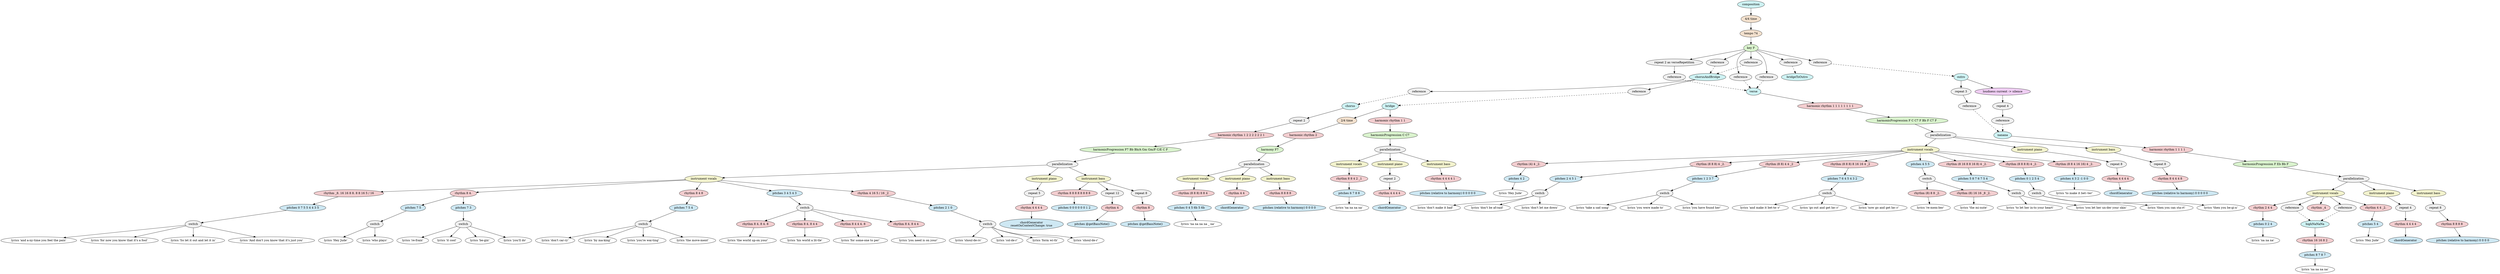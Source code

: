 digraph compositionModel {
    graph [ordering="out"];
    n0 [fillcolor="#cef2f3",style="filled",label="composition"];
    n1 [fillcolor="#f3e1ce",style="filled",label="4/4 time"];
    n0 -> n1;
    n2 [fillcolor="#f3e1ce",style="filled",label="tempo 74"];
    n1 -> n2;
    n3 [fillcolor="#daf3ce",style="filled",label="key F"];
    n2 -> n3;
    n4 [fillcolor="#f0f0f0",style="filled",label="repeat 2 as verseRepetition"];
    n3 -> n4;
    n5 [fillcolor="#f0f0f0",style="filled",label="reference"];
    n4 -> n5;
    n6 [fillcolor="#f0f0f0",style="filled",label="reference"];
    n3 -> n6;
    n7 [fillcolor="#f0f0f0",style="filled",label="reference"];
    n3 -> n7;
    n8 [fillcolor="#f0f0f0",style="filled",label="reference"];
    n3 -> n8;
    n9 [fillcolor="#f0f0f0",style="filled",label="reference"];
    n3 -> n9;
    n10 [fillcolor="#f0f0f0",style="filled",label="reference"];
    n3 -> n10;
    n11 [fillcolor="#f0f0f0",style="filled",label="reference"];
    n3 -> n11;
    n12 [fillcolor="#cef2f3",style="filled",label="chorusAndBridge"];
    n13 [fillcolor="#f0f0f0",style="filled",label="reference"];
    n12 -> n13;
    n14 [fillcolor="#f0f0f0",style="filled",label="reference"];
    n12 -> n14;
    n15 [fillcolor="#cef2f3",style="filled",label="verse"];
    n16 [fillcolor="#f3ced0",style="filled",label="harmonic rhythm 1 1 1 1 1 1 1 1"];
    n15 -> n16;
    n17 [fillcolor="#daf3ce",style="filled",label="harmonicProgression F C C7 F Bb F C7 F"];
    n16 -> n17;
    n18 [fillcolor="#f0f0f0",style="filled",label="parallelization"];
    n17 -> n18;
    n19 [fillcolor="#f3f3ce",style="filled",label="instrument vocals"];
    n18 -> n19;
    n20 [fillcolor="#f3ced0",style="filled",label="rhythm (4) 4 _2."];
    n19 -> n20;
    n21 [fillcolor="#cee8f3",style="filled",label="pitches 4 2"];
    n20 -> n21;
    n22 [fillcolor="white",style="filled",label="lyrics 'Hey Jude'"];
    n21 -> n22;
    n23 [fillcolor="#f3ced0",style="filled",label="rhythm (8 8 8) 4 _2."];
    n19 -> n23;
    n24 [fillcolor="#cee8f3",style="filled",label="pitches 2 4 5 1"];
    n23 -> n24;
    n25 [fillcolor="#f0f0f0",style="filled",label="switch"];
    n24 -> n25;
    n26 [fillcolor="white",style="filled",label="lyrics 'don't make it bad'"];
    n25 -> n26;
    n27 [fillcolor="white",style="filled",label="lyrics 'don't be af-raid'"];
    n25 -> n27;
    n28 [fillcolor="white",style="filled",label="lyrics 'don't let me down'"];
    n25 -> n28;
    n29 [fillcolor="#f3ced0",style="filled",label="rhythm (8 8) 4 4 _2"];
    n19 -> n29;
    n30 [fillcolor="#cee8f3",style="filled",label="pitches 1 2 3 7"];
    n29 -> n30;
    n31 [fillcolor="#f0f0f0",style="filled",label="switch"];
    n30 -> n31;
    n32 [fillcolor="white",style="filled",label="lyrics 'take a sad song'"];
    n31 -> n32;
    n33 [fillcolor="white",style="filled",label="lyrics 'you were made to'"];
    n31 -> n33;
    n34 [fillcolor="white",style="filled",label="lyrics 'you have found her'"];
    n31 -> n34;
    n35 [fillcolor="#f3ced0",style="filled",label="rhythm (8 8 8) 8 16 16 4 _2"];
    n19 -> n35;
    n36 [fillcolor="#cee8f3",style="filled",label="pitches 7 6 4 5 4 3 2"];
    n35 -> n36;
    n37 [fillcolor="#f0f0f0",style="filled",label="switch"];
    n36 -> n37;
    n38 [fillcolor="white",style="filled",label="lyrics 'and make it bet-te--r'"];
    n37 -> n38;
    n39 [fillcolor="white",style="filled",label="lyrics 'go out and get he--r'"];
    n37 -> n39;
    n40 [fillcolor="white",style="filled",label="lyrics 'now go and get he--r'"];
    n37 -> n40;
    n41 [fillcolor="#cee8f3",style="filled",label="pitches 4 5 5"];
    n19 -> n41;
    n42 [fillcolor="#f0f0f0",style="filled",label="switch"];
    n41 -> n42;
    n43 [fillcolor="#f3ced0",style="filled",label="rhythm (8) 8 8 _2."];
    n42 -> n43;
    n44 [fillcolor="white",style="filled",label="lyrics 're-mem-ber'"];
    n43 -> n44;
    n45 [fillcolor="#f3ced0",style="filled",label="rhythm (8) 16 16 _8 _2."];
    n42 -> n45;
    n46 [fillcolor="white",style="filled",label="lyrics 'the mi-nute'"];
    n45 -> n46;
    n47 [fillcolor="#f3ced0",style="filled",label="rhythm (8 16 8 8 16 8) 4 _2."];
    n19 -> n47;
    n48 [fillcolor="#cee8f3",style="filled",label="pitches 5 8 7 6 7 5 4"];
    n47 -> n48;
    n49 [fillcolor="#f0f0f0",style="filled",label="switch"];
    n48 -> n49;
    n50 [fillcolor="white",style="filled",label="lyrics 'to let her in-to your heart'"];
    n49 -> n50;
    n51 [fillcolor="white",style="filled",label="lyrics 'you let her un-der your skin'"];
    n49 -> n51;
    n52 [fillcolor="#f3ced0",style="filled",label="rhythm (8 8 8 8) 4 _2."];
    n19 -> n52;
    n53 [fillcolor="#cee8f3",style="filled",label="pitches 0 1 2 5 4"];
    n52 -> n53;
    n54 [fillcolor="#f0f0f0",style="filled",label="switch"];
    n53 -> n54;
    n55 [fillcolor="white",style="filled",label="lyrics 'then you can sta-rt'"];
    n54 -> n55;
    n56 [fillcolor="white",style="filled",label="lyrics 'then you be-gi-n'"];
    n54 -> n56;
    n57 [fillcolor="#f3ced0",style="filled",label="rhythm (8 8 4 16 16) 4 _2."];
    n19 -> n57;
    n58 [fillcolor="#cee8f3",style="filled",label="pitches 4 3 2 -1 0 0"];
    n57 -> n58;
    n59 [fillcolor="white",style="filled",label="lyrics 'to make it bet--ter'"];
    n58 -> n59;
    n60 [fillcolor="#f3f3ce",style="filled",label="instrument piano"];
    n18 -> n60;
    n61 [fillcolor="#f0f0f0",style="filled",label="repeat 8"];
    n60 -> n61;
    n62 [fillcolor="#f3ced0",style="filled",label="rhythm 4 4 4 4"];
    n61 -> n62;
    n63 [fillcolor="#cee8f3",style="filled",label="chordGenerator"];
    n62 -> n63;
    n64 [fillcolor="#f3f3ce",style="filled",label="instrument bass"];
    n18 -> n64;
    n65 [fillcolor="#f0f0f0",style="filled",label="repeat 8"];
    n64 -> n65;
    n66 [fillcolor="#f3ced0",style="filled",label="rhythm 8 4 4 4 8"];
    n65 -> n66;
    n67 [fillcolor="#cee8f3",style="filled",label="pitches (relative to harmony) 0 0 0 0 0"];
    n66 -> n67;
    n68 [fillcolor="#cef2f3",style="filled",label="chorus"];
    n69 [fillcolor="#f0f0f0",style="filled",label="repeat 2"];
    n68 -> n69;
    n70 [fillcolor="#f3ced0",style="filled",label="harmonic rhythm 1 2 2 2 2 2 2 1"];
    n69 -> n70;
    n71 [fillcolor="#daf3ce",style="filled",label="harmonicProgression F7 Bb Bb/A Gm Gm/F C/E C F"];
    n70 -> n71;
    n72 [fillcolor="#f0f0f0",style="filled",label="parallelization"];
    n71 -> n72;
    n73 [fillcolor="#f3f3ce",style="filled",label="instrument vocals"];
    n72 -> n73;
    n74 [fillcolor="#f3ced0",style="filled",label="rhythm _8. 16 16 8 8. 8 8 16 5 / 16"];
    n73 -> n74;
    n75 [fillcolor="#cee8f3",style="filled",label="pitches 0 7 5 5 4 4 3 5"];
    n74 -> n75;
    n76 [fillcolor="#f0f0f0",style="filled",label="switch"];
    n75 -> n76;
    n77 [fillcolor="white",style="filled",label="lyrics 'and a-ny-time you feel the pain'"];
    n76 -> n77;
    n78 [fillcolor="white",style="filled",label="lyrics 'for now you know that it's a fool'"];
    n76 -> n78;
    n79 [fillcolor="white",style="filled",label="lyrics 'So let it out and let it in'"];
    n76 -> n79;
    n80 [fillcolor="white",style="filled",label="lyrics 'And don't you know that it's just you'"];
    n76 -> n80;
    n81 [fillcolor="#f3ced0",style="filled",label="rhythm 8 4."];
    n73 -> n81;
    n82 [fillcolor="#cee8f3",style="filled",label="pitches 7 5"];
    n81 -> n82;
    n83 [fillcolor="#f0f0f0",style="filled",label="switch"];
    n82 -> n83;
    n84 [fillcolor="white",style="filled",label="lyrics 'Hey Jude'"];
    n83 -> n84;
    n85 [fillcolor="white",style="filled",label="lyrics 'who plays'"];
    n83 -> n85;
    n86 [fillcolor="#cee8f3",style="filled",label="pitches 7 3"];
    n81 -> n86;
    n87 [fillcolor="#f0f0f0",style="filled",label="switch"];
    n86 -> n87;
    n88 [fillcolor="white",style="filled",label="lyrics 're-frain'"];
    n87 -> n88;
    n89 [fillcolor="white",style="filled",label="lyrics 'it cool'"];
    n87 -> n89;
    n90 [fillcolor="white",style="filled",label="lyrics 'be-gin'"];
    n87 -> n90;
    n91 [fillcolor="white",style="filled",label="lyrics 'you'll do'"];
    n87 -> n91;
    n92 [fillcolor="#f3ced0",style="filled",label="rhythm 8 4 8"];
    n73 -> n92;
    n93 [fillcolor="#cee8f3",style="filled",label="pitches 7 5 4"];
    n92 -> n93;
    n94 [fillcolor="#f0f0f0",style="filled",label="switch"];
    n93 -> n94;
    n95 [fillcolor="white",style="filled",label="lyrics 'don't car-ry'"];
    n94 -> n95;
    n96 [fillcolor="white",style="filled",label="lyrics 'by ma-king'"];
    n94 -> n96;
    n97 [fillcolor="white",style="filled",label="lyrics 'you're wai-ting'"];
    n94 -> n97;
    n98 [fillcolor="white",style="filled",label="lyrics 'the move-ment'"];
    n94 -> n98;
    n99 [fillcolor="#cee8f3",style="filled",label="pitches 3 4 5 4 3"];
    n73 -> n99;
    n100 [fillcolor="#f0f0f0",style="filled",label="switch"];
    n99 -> n100;
    n101 [fillcolor="#f3ced0",style="filled",label="rhythm 8 4. 8 4. 8"];
    n100 -> n101;
    n102 [fillcolor="white",style="filled",label="lyrics 'the world up-on your'"];
    n101 -> n102;
    n103 [fillcolor="#f3ced0",style="filled",label="rhythm 8 4. 8 4 4"];
    n100 -> n103;
    n104 [fillcolor="white",style="filled",label="lyrics 'his world a lit-tle'"];
    n103 -> n104;
    n105 [fillcolor="#f3ced0",style="filled",label="rhythm 8 4 4 4. 8"];
    n100 -> n105;
    n106 [fillcolor="white",style="filled",label="lyrics 'for some-one to per'"];
    n105 -> n106;
    n107 [fillcolor="#f3ced0",style="filled",label="rhythm 8 4. 8 4 4"];
    n100 -> n107;
    n108 [fillcolor="white",style="filled",label="lyrics 'you need is on your'"];
    n107 -> n108;
    n109 [fillcolor="#f3ced0",style="filled",label="rhythm 4 16 5 / 16 _2"];
    n73 -> n109;
    n110 [fillcolor="#cee8f3",style="filled",label="pitches 2 1 0"];
    n109 -> n110;
    n111 [fillcolor="#f0f0f0",style="filled",label="switch"];
    n110 -> n111;
    n112 [fillcolor="white",style="filled",label="lyrics 'shoul-de-rs'"];
    n111 -> n112;
    n113 [fillcolor="white",style="filled",label="lyrics 'col-de-r'"];
    n111 -> n113;
    n114 [fillcolor="white",style="filled",label="lyrics 'form wi-th'"];
    n111 -> n114;
    n115 [fillcolor="white",style="filled",label="lyrics 'shoul-de-r'"];
    n111 -> n115;
    n116 [fillcolor="#f3f3ce",style="filled",label="instrument piano"];
    n72 -> n116;
    n117 [fillcolor="#f0f0f0",style="filled",label="repeat 5"];
    n116 -> n117;
    n118 [fillcolor="#f3ced0",style="filled",label="rhythm 4 4 4 4"];
    n117 -> n118;
    n119 [fillcolor="#cee8f3",style="filled",label="chordGenerator
resetOnContextChange: true"];
    n118 -> n119;
    n120 [fillcolor="#f3f3ce",style="filled",label="instrument bass"];
    n72 -> n120;
    n121 [fillcolor="#f3ced0",style="filled",label="rhythm 8 8 8 8 8 8 8 8"];
    n120 -> n121;
    n122 [fillcolor="#cee8f3",style="filled",label="pitches 0 0 0 0 0 0 1 2"];
    n121 -> n122;
    n123 [fillcolor="#f0f0f0",style="filled",label="repeat 12"];
    n120 -> n123;
    n124 [fillcolor="#f3ced0",style="filled",label="rhythm 4"];
    n123 -> n124;
    n125 [fillcolor="#cee8f3",style="filled",label="pitches @getBassNote()"];
    n124 -> n125;
    n126 [fillcolor="#f0f0f0",style="filled",label="repeat 8"];
    n120 -> n126;
    n127 [fillcolor="#f3ced0",style="filled",label="rhythm 8"];
    n126 -> n127;
    n128 [fillcolor="#cee8f3",style="filled",label="pitches @getBassNote()"];
    n127 -> n128;
    n129 [fillcolor="#cef2f3",style="filled",label="bridge"];
    n130 [fillcolor="#f3e1ce",style="filled",label="2/4 time"];
    n129 -> n130;
    n131 [fillcolor="#f3ced0",style="filled",label="harmonic rhythm 2"];
    n130 -> n131;
    n132 [fillcolor="#daf3ce",style="filled",label="harmony F7"];
    n131 -> n132;
    n133 [fillcolor="#f0f0f0",style="filled",label="parallelization"];
    n132 -> n133;
    n134 [fillcolor="#f3f3ce",style="filled",label="instrument vocals"];
    n133 -> n134;
    n135 [fillcolor="#f3ced0",style="filled",label="rhythm (8 8 8) 8 8 4"];
    n134 -> n135;
    n136 [fillcolor="#cee8f3",style="filled",label="pitches 0 4 5 6b 5 6b"];
    n135 -> n136;
    n137 [fillcolor="white",style="filled",label="lyrics 'na na na na _ na'"];
    n136 -> n137;
    n138 [fillcolor="#f3f3ce",style="filled",label="instrument piano"];
    n133 -> n138;
    n139 [fillcolor="#f3ced0",style="filled",label="rhythm 4 4"];
    n138 -> n139;
    n140 [fillcolor="#cee8f3",style="filled",label="chordGenerator"];
    n139 -> n140;
    n141 [fillcolor="#f3f3ce",style="filled",label="instrument bass"];
    n133 -> n141;
    n142 [fillcolor="#f3ced0",style="filled",label="rhythm 8 8 8 8"];
    n141 -> n142;
    n143 [fillcolor="#cee8f3",style="filled",label="pitches (relative to harmony) 0 0 0 0"];
    n142 -> n143;
    n144 [fillcolor="#f3ced0",style="filled",label="harmonic rhythm 1 1"];
    n129 -> n144;
    n145 [fillcolor="#daf3ce",style="filled",label="harmonicProgression C C7"];
    n144 -> n145;
    n146 [fillcolor="#f0f0f0",style="filled",label="parallelization"];
    n145 -> n146;
    n147 [fillcolor="#f3f3ce",style="filled",label="instrument vocals"];
    n146 -> n147;
    n148 [fillcolor="#f3ced0",style="filled",label="rhythm 8 8 4 2 _1"];
    n147 -> n148;
    n149 [fillcolor="#cee8f3",style="filled",label="pitches 6 7 8 8"];
    n148 -> n149;
    n150 [fillcolor="white",style="filled",label="lyrics 'na na na na'"];
    n149 -> n150;
    n151 [fillcolor="#f3f3ce",style="filled",label="instrument piano"];
    n146 -> n151;
    n152 [fillcolor="#f0f0f0",style="filled",label="repeat 2"];
    n151 -> n152;
    n153 [fillcolor="#f3ced0",style="filled",label="rhythm 4 4 4 4"];
    n152 -> n153;
    n154 [fillcolor="#cee8f3",style="filled",label="chordGenerator"];
    n153 -> n154;
    n155 [fillcolor="#f3f3ce",style="filled",label="instrument bass"];
    n146 -> n155;
    n156 [fillcolor="#f3ced0",style="filled",label="rhythm 4 4 4 4 1"];
    n155 -> n156;
    n157 [fillcolor="#cee8f3",style="filled",label="pitches (relative to harmony) 0 0 0 0 0"];
    n156 -> n157;
    n158 [fillcolor="#cef2f3",style="filled",label="bridgeToOutro"];
    n159 [fillcolor="#cef2f3",style="filled",label="outro"];
    n160 [fillcolor="#f0f0f0",style="filled",label="repeat 3"];
    n159 -> n160;
    n161 [fillcolor="#f0f0f0",style="filled",label="reference"];
    n160 -> n161;
    n162 [fillcolor="#efcef3",style="filled",label="loudness current -> silence"];
    n159 -> n162;
    n163 [fillcolor="#f0f0f0",style="filled",label="repeat 4"];
    n162 -> n163;
    n164 [fillcolor="#f0f0f0",style="filled",label="reference"];
    n163 -> n164;
    n165 [fillcolor="#cef2f3",style="filled",label="nanana"];
    n166 [fillcolor="#f3ced0",style="filled",label="harmonic rhythm 1 1 1 1"];
    n165 -> n166;
    n167 [fillcolor="#daf3ce",style="filled",label="harmonicProgression F Eb Bb F"];
    n166 -> n167;
    n168 [fillcolor="#f0f0f0",style="filled",label="parallelization"];
    n167 -> n168;
    n169 [fillcolor="#f3f3ce",style="filled",label="instrument vocals"];
    n168 -> n169;
    n170 [fillcolor="#f3ced0",style="filled",label="rhythm 2 4 4"];
    n169 -> n170;
    n171 [fillcolor="#cee8f3",style="filled",label="pitches 0 2 4"];
    n170 -> n171;
    n172 [fillcolor="white",style="filled",label="lyrics 'na na na'"];
    n171 -> n172;
    n173 [fillcolor="#f0f0f0",style="filled",label="reference"];
    n169 -> n173;
    n174 [fillcolor="#f3ced0",style="filled",label="rhythm _4"];
    n169 -> n174;
    n175 [fillcolor="#f0f0f0",style="filled",label="reference"];
    n169 -> n175;
    n176 [fillcolor="#f3ced0",style="filled",label="rhythm 4 4 _2."];
    n169 -> n176;
    n177 [fillcolor="#cee8f3",style="filled",label="pitches 5 4"];
    n176 -> n177;
    n178 [fillcolor="white",style="filled",label="lyrics 'Hey Jude'"];
    n177 -> n178;
    n179 [fillcolor="#f3f3ce",style="filled",label="instrument piano"];
    n168 -> n179;
    n180 [fillcolor="#f0f0f0",style="filled",label="repeat 4"];
    n179 -> n180;
    n181 [fillcolor="#f3ced0",style="filled",label="rhythm 4 4 4 4"];
    n180 -> n181;
    n182 [fillcolor="#cee8f3",style="filled",label="chordGenerator"];
    n181 -> n182;
    n183 [fillcolor="#f3f3ce",style="filled",label="instrument bass"];
    n168 -> n183;
    n184 [fillcolor="#f0f0f0",style="filled",label="repeat 8"];
    n183 -> n184;
    n185 [fillcolor="#f3ced0",style="filled",label="rhythm 8 8 8 8"];
    n184 -> n185;
    n186 [fillcolor="#cee8f3",style="filled",label="pitches (relative to harmony) 0 0 0 0"];
    n185 -> n186;
    n187 [fillcolor="#cef2f3",style="filled",label="highNaNaNa"];
    n188 [fillcolor="#f3ced0",style="filled",label="rhythm 16 16 8 2"];
    n187 -> n188;
    n189 [fillcolor="#cee8f3",style="filled",label="pitches 8 7 8 7"];
    n188 -> n189;
    n190 [fillcolor="white",style="filled",label="lyrics 'na na na na'"];
    n189 -> n190;
    n5 -> n15 [style="dashed"];
    n6 -> n12 [style="dashed"];
    n7 -> n15 [style="dashed"];
    n8 -> n12 [style="dashed"];
    n9 -> n15 [style="dashed"];
    n10 -> n158 [style="dashed"];
    n11 -> n159 [style="dashed"];
    n13 -> n68 [style="dashed"];
    n14 -> n129 [style="dashed"];
    n161 -> n165 [style="dashed"];
    n164 -> n165 [style="dashed"];
    n173 -> n187 [style="dashed"];
    n175 -> n187 [style="dashed"];
}